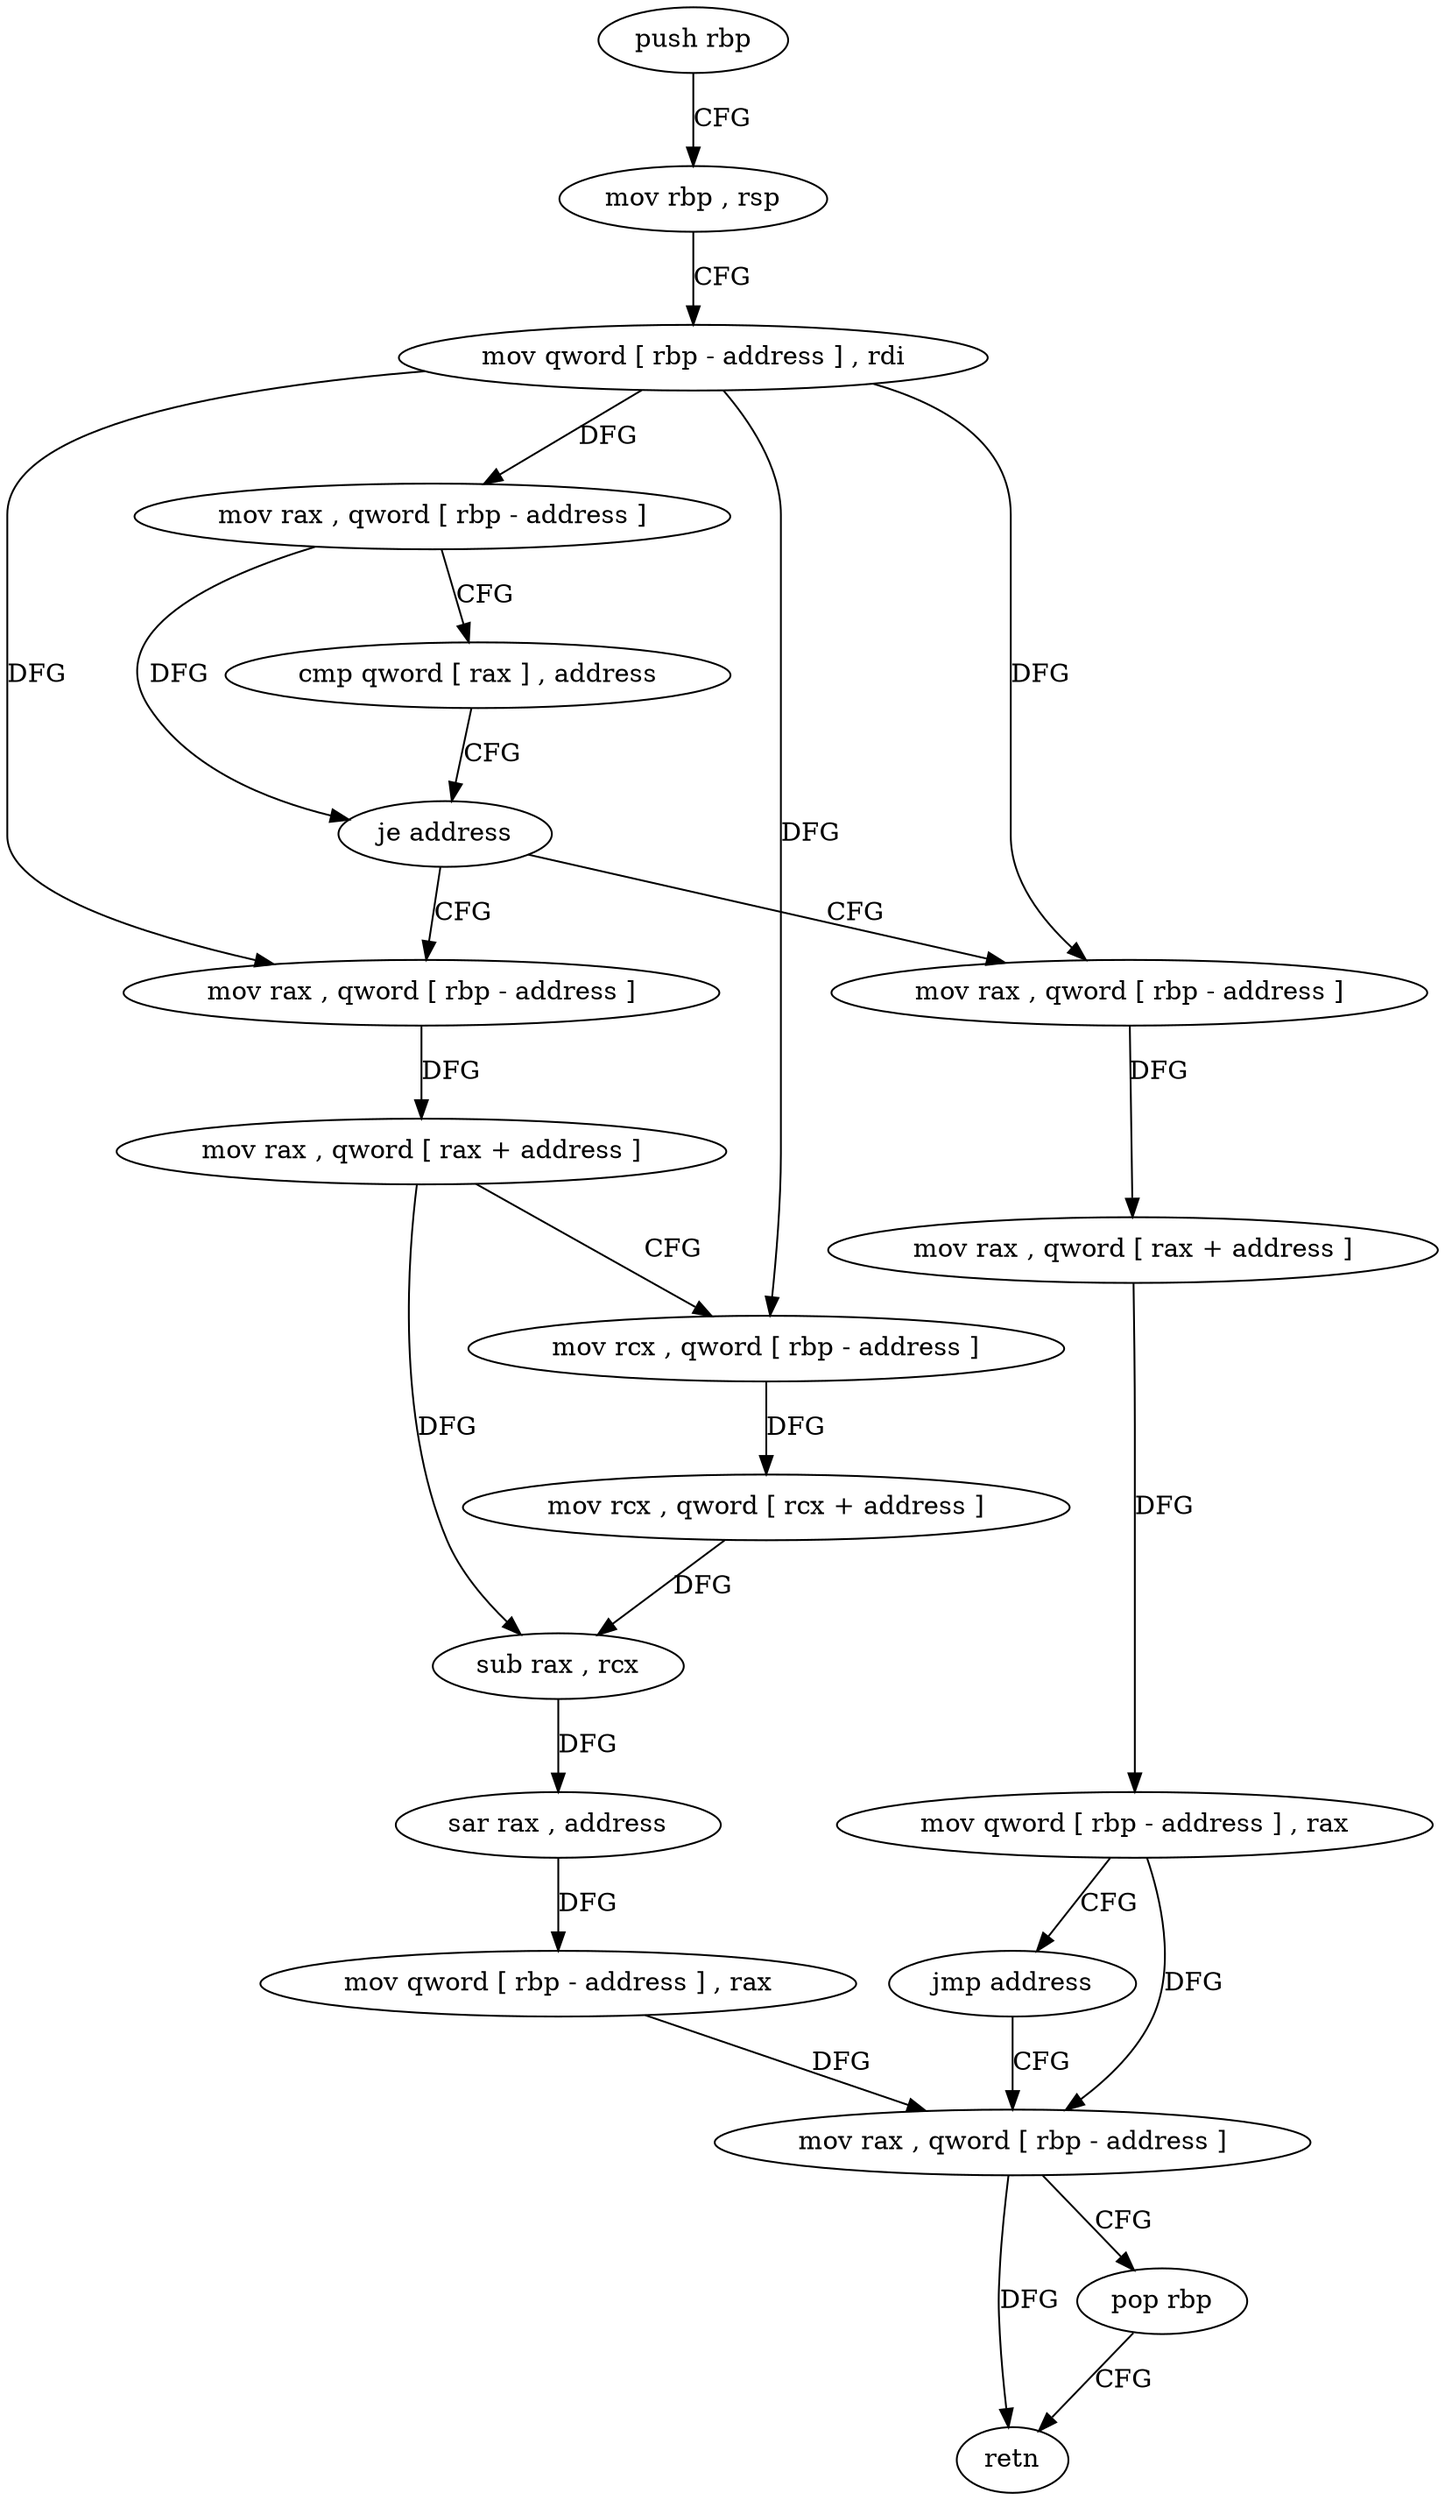 digraph "func" {
"4212880" [label = "push rbp" ]
"4212881" [label = "mov rbp , rsp" ]
"4212884" [label = "mov qword [ rbp - address ] , rdi" ]
"4212888" [label = "mov rax , qword [ rbp - address ]" ]
"4212892" [label = "cmp qword [ rax ] , address" ]
"4212896" [label = "je address" ]
"4212919" [label = "mov rax , qword [ rbp - address ]" ]
"4212902" [label = "mov rax , qword [ rbp - address ]" ]
"4212923" [label = "mov rax , qword [ rax + address ]" ]
"4212927" [label = "mov rcx , qword [ rbp - address ]" ]
"4212931" [label = "mov rcx , qword [ rcx + address ]" ]
"4212935" [label = "sub rax , rcx" ]
"4212938" [label = "sar rax , address" ]
"4212942" [label = "mov qword [ rbp - address ] , rax" ]
"4212946" [label = "mov rax , qword [ rbp - address ]" ]
"4212906" [label = "mov rax , qword [ rax + address ]" ]
"4212910" [label = "mov qword [ rbp - address ] , rax" ]
"4212914" [label = "jmp address" ]
"4212950" [label = "pop rbp" ]
"4212951" [label = "retn" ]
"4212880" -> "4212881" [ label = "CFG" ]
"4212881" -> "4212884" [ label = "CFG" ]
"4212884" -> "4212888" [ label = "DFG" ]
"4212884" -> "4212919" [ label = "DFG" ]
"4212884" -> "4212927" [ label = "DFG" ]
"4212884" -> "4212902" [ label = "DFG" ]
"4212888" -> "4212892" [ label = "CFG" ]
"4212888" -> "4212896" [ label = "DFG" ]
"4212892" -> "4212896" [ label = "CFG" ]
"4212896" -> "4212919" [ label = "CFG" ]
"4212896" -> "4212902" [ label = "CFG" ]
"4212919" -> "4212923" [ label = "DFG" ]
"4212902" -> "4212906" [ label = "DFG" ]
"4212923" -> "4212927" [ label = "CFG" ]
"4212923" -> "4212935" [ label = "DFG" ]
"4212927" -> "4212931" [ label = "DFG" ]
"4212931" -> "4212935" [ label = "DFG" ]
"4212935" -> "4212938" [ label = "DFG" ]
"4212938" -> "4212942" [ label = "DFG" ]
"4212942" -> "4212946" [ label = "DFG" ]
"4212946" -> "4212950" [ label = "CFG" ]
"4212946" -> "4212951" [ label = "DFG" ]
"4212906" -> "4212910" [ label = "DFG" ]
"4212910" -> "4212914" [ label = "CFG" ]
"4212910" -> "4212946" [ label = "DFG" ]
"4212914" -> "4212946" [ label = "CFG" ]
"4212950" -> "4212951" [ label = "CFG" ]
}
